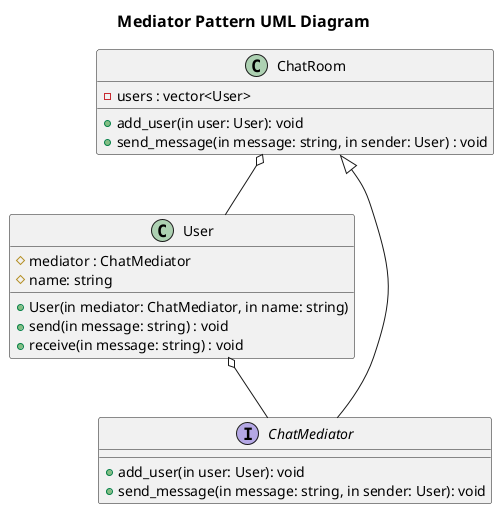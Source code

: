 @startuml

skinparam TitleFontSize 16
title "Mediator Pattern UML Diagram"

class User {
    #mediator : ChatMediator
    #name: string
    +User(in mediator: ChatMediator, in name: string)
    +send(in message: string) : void
    +receive(in message: string) : void
}

interface ChatMediator {
    +add_user(in user: User): void
    +send_message(in message: string, in sender: User): void
}

class ChatRoom {
    -users : vector<User>
    +add_user(in user: User): void
    +send_message(in message: string, in sender: User) : void
}

User o-- ChatMediator
ChatRoom o-- User
ChatRoom <|-- ChatMediator

@enduml
